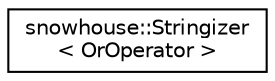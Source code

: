 digraph "Graphical Class Hierarchy"
{
 // INTERACTIVE_SVG=YES
  edge [fontname="Helvetica",fontsize="10",labelfontname="Helvetica",labelfontsize="10"];
  node [fontname="Helvetica",fontsize="10",shape=record];
  rankdir="LR";
  Node0 [label="snowhouse::Stringizer\l\< OrOperator \>",height=0.2,width=0.4,color="black", fillcolor="white", style="filled",URL="$structsnowhouse_1_1Stringizer_3_01OrOperator_01_4.html"];
}
